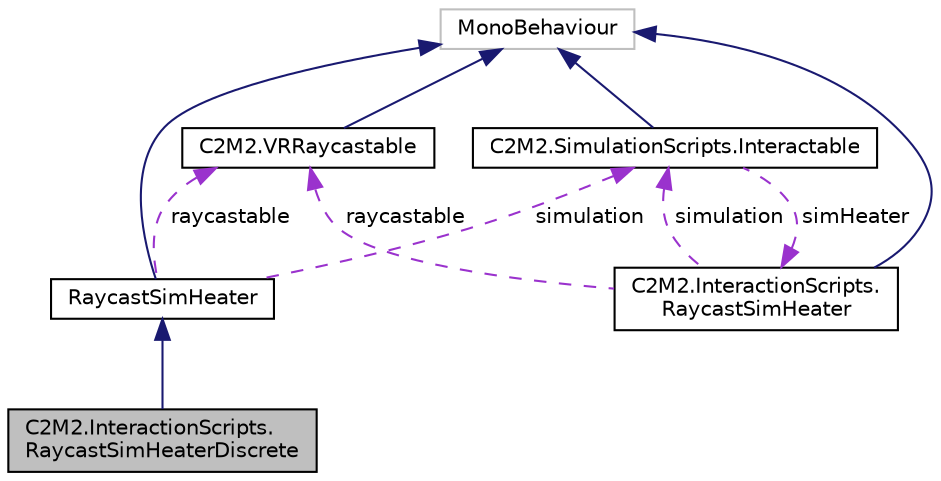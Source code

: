digraph "C2M2.InteractionScripts.RaycastSimHeaterDiscrete"
{
 // LATEX_PDF_SIZE
  edge [fontname="Helvetica",fontsize="10",labelfontname="Helvetica",labelfontsize="10"];
  node [fontname="Helvetica",fontsize="10",shape=record];
  Node1 [label="C2M2.InteractionScripts.\lRaycastSimHeaterDiscrete",height=0.2,width=0.4,color="black", fillcolor="grey75", style="filled", fontcolor="black",tooltip=" "];
  Node2 -> Node1 [dir="back",color="midnightblue",fontsize="10",style="solid",fontname="Helvetica"];
  Node2 [label="RaycastSimHeater",height=0.2,width=0.4,color="black", fillcolor="white", style="filled",URL="$d6/d31/class_c2_m2_1_1_interaction_scripts_1_1_raycast_sim_heater.html",tooltip=" "];
  Node3 -> Node2 [dir="back",color="midnightblue",fontsize="10",style="solid",fontname="Helvetica"];
  Node3 [label="MonoBehaviour",height=0.2,width=0.4,color="grey75", fillcolor="white", style="filled",tooltip=" "];
  Node4 -> Node2 [dir="back",color="darkorchid3",fontsize="10",style="dashed",label=" simulation" ,fontname="Helvetica"];
  Node4 [label="C2M2.SimulationScripts.Interactable",height=0.2,width=0.4,color="black", fillcolor="white", style="filled",URL="$d5/dbb/class_c2_m2_1_1_simulation_scripts_1_1_interactable.html",tooltip="Manages interaction input to simulations"];
  Node3 -> Node4 [dir="back",color="midnightblue",fontsize="10",style="solid",fontname="Helvetica"];
  Node5 -> Node4 [dir="back",color="darkorchid3",fontsize="10",style="dashed",label=" simHeater" ,fontname="Helvetica"];
  Node5 [label="C2M2.InteractionScripts.\lRaycastSimHeater",height=0.2,width=0.4,color="black", fillcolor="white", style="filled",URL="$d6/d31/class_c2_m2_1_1_interaction_scripts_1_1_raycast_sim_heater.html",tooltip=" "];
  Node3 -> Node5 [dir="back",color="midnightblue",fontsize="10",style="solid",fontname="Helvetica"];
  Node4 -> Node5 [dir="back",color="darkorchid3",fontsize="10",style="dashed",label=" simulation" ,fontname="Helvetica"];
  Node6 -> Node5 [dir="back",color="darkorchid3",fontsize="10",style="dashed",label=" raycastable" ,fontname="Helvetica"];
  Node6 [label="C2M2.VRRaycastable",height=0.2,width=0.4,color="black", fillcolor="white", style="filled",URL="$de/df6/class_c2_m2_1_1_v_r_raycastable.html",tooltip=" "];
  Node3 -> Node6 [dir="back",color="midnightblue",fontsize="10",style="solid",fontname="Helvetica"];
  Node6 -> Node2 [dir="back",color="darkorchid3",fontsize="10",style="dashed",label=" raycastable" ,fontname="Helvetica"];
}
